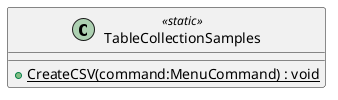 @startuml
class TableCollectionSamples <<static>> {
    + {static} CreateCSV(command:MenuCommand) : void
}
@enduml
